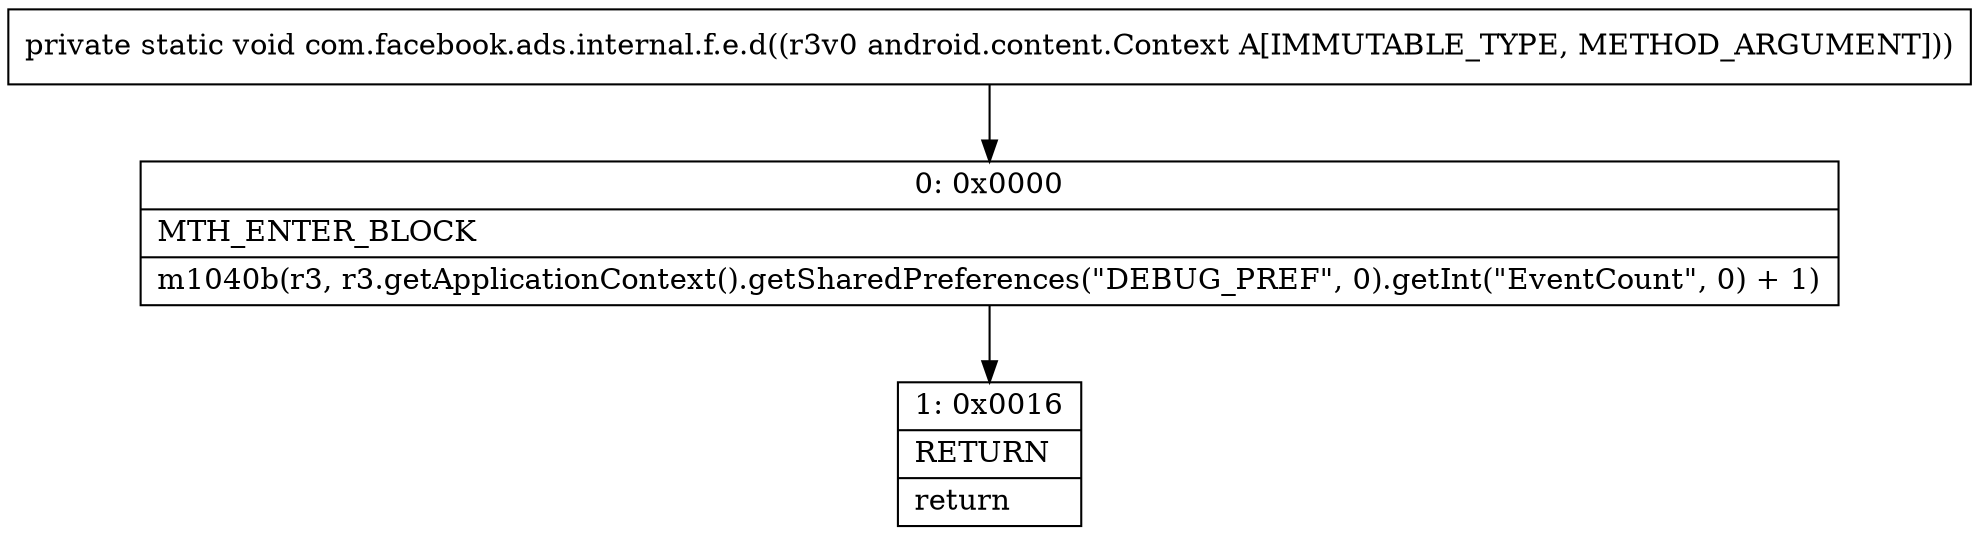 digraph "CFG forcom.facebook.ads.internal.f.e.d(Landroid\/content\/Context;)V" {
Node_0 [shape=record,label="{0\:\ 0x0000|MTH_ENTER_BLOCK\l|m1040b(r3, r3.getApplicationContext().getSharedPreferences(\"DEBUG_PREF\", 0).getInt(\"EventCount\", 0) + 1)\l}"];
Node_1 [shape=record,label="{1\:\ 0x0016|RETURN\l|return\l}"];
MethodNode[shape=record,label="{private static void com.facebook.ads.internal.f.e.d((r3v0 android.content.Context A[IMMUTABLE_TYPE, METHOD_ARGUMENT])) }"];
MethodNode -> Node_0;
Node_0 -> Node_1;
}

